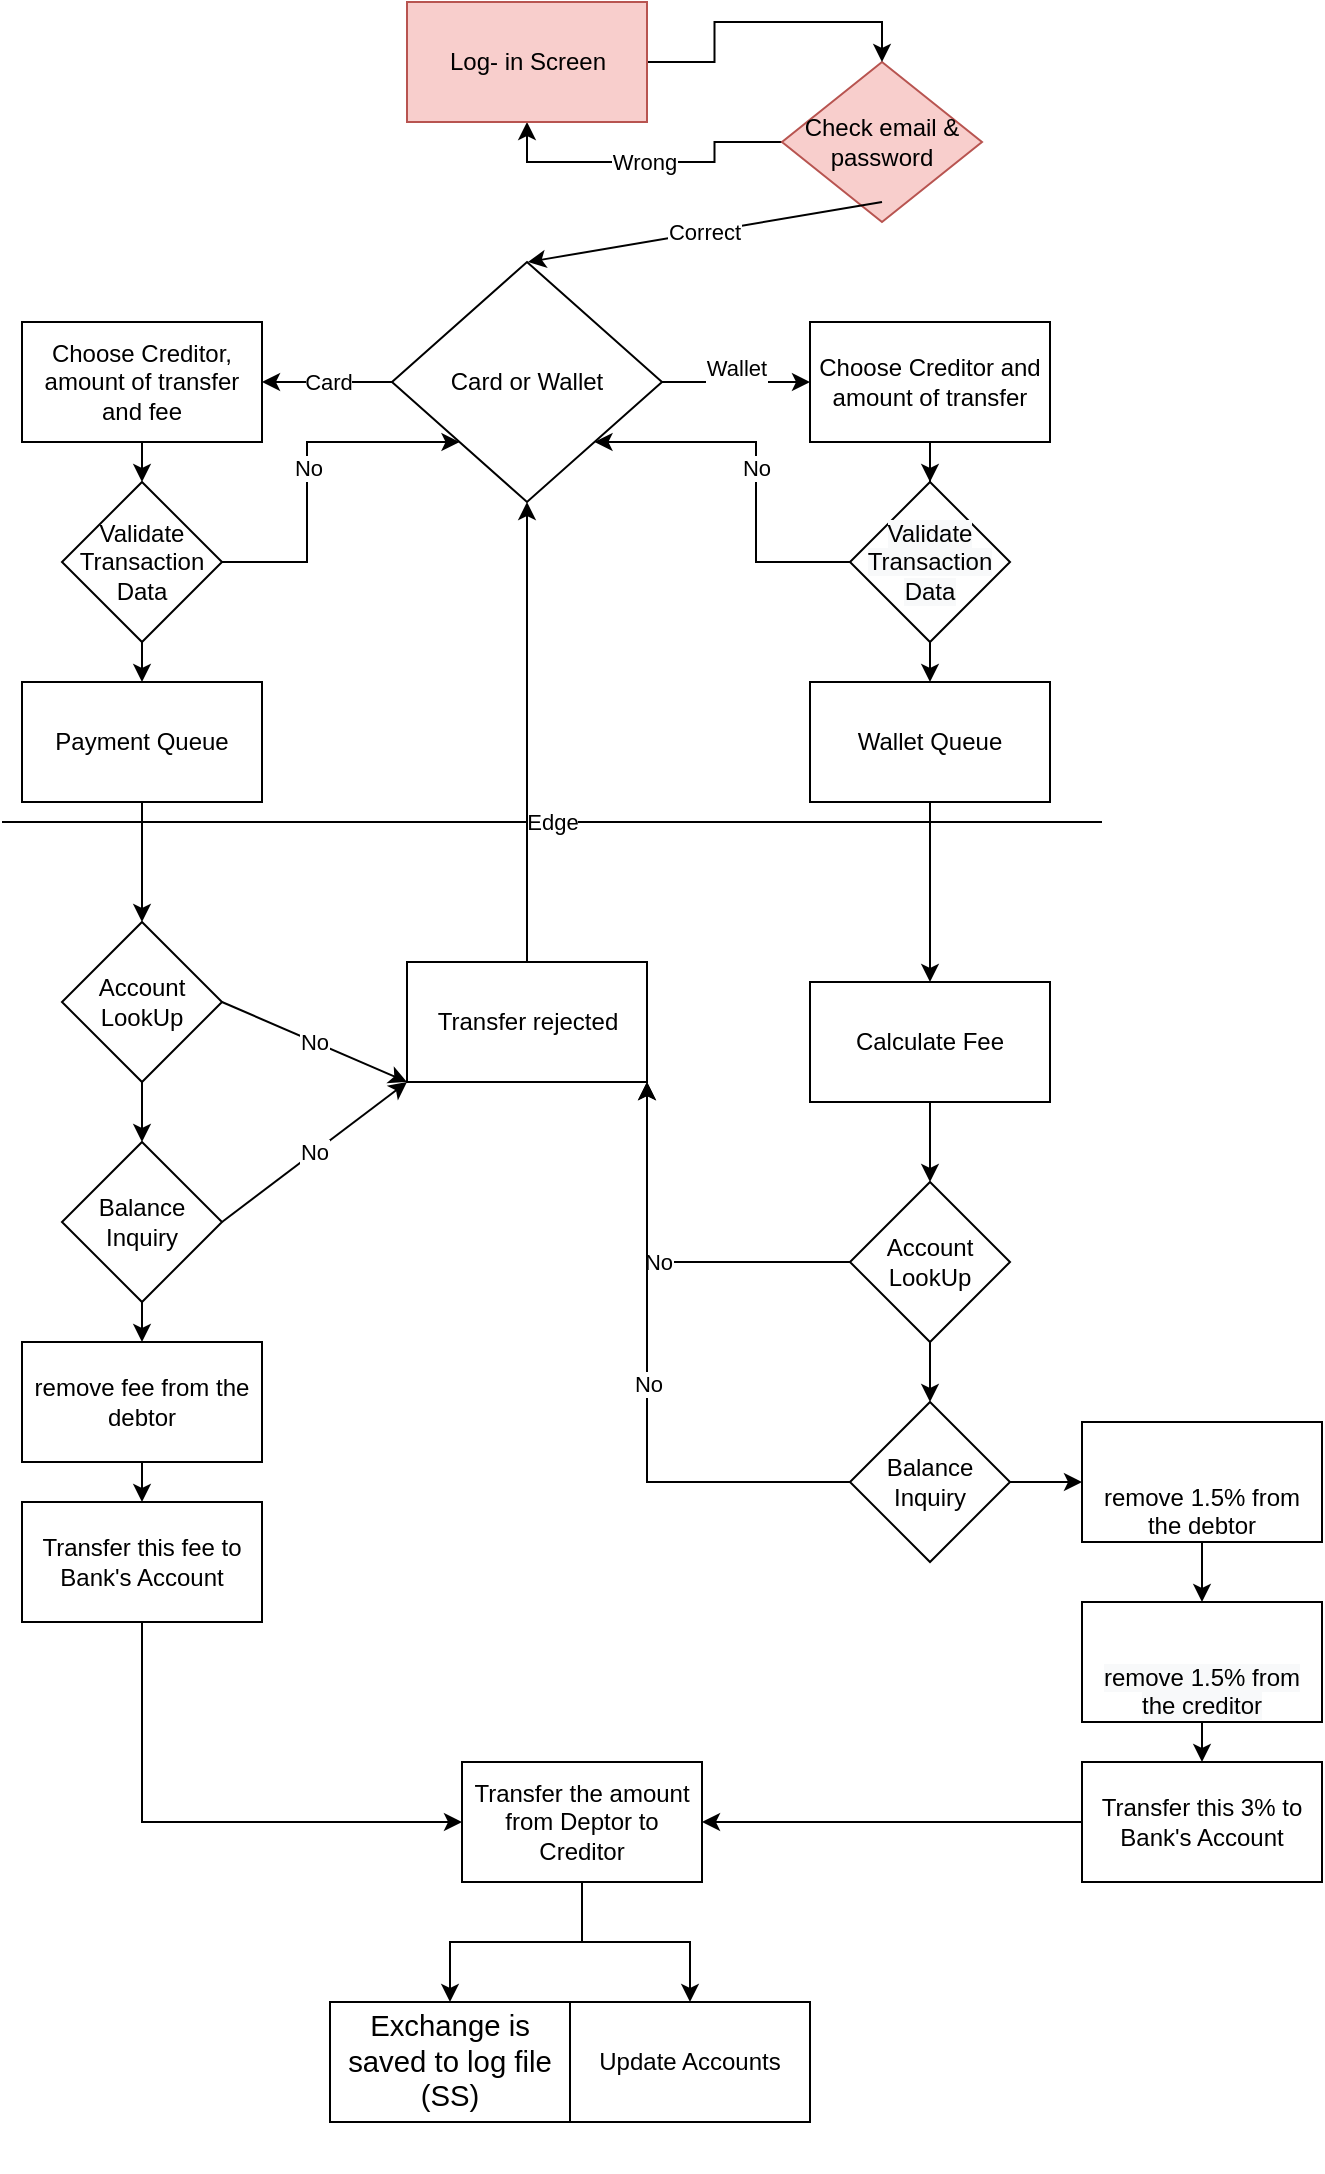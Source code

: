 <mxfile version="16.0.0" type="github" pages="2">
  <diagram id="C5RBs43oDa-KdzZeNtuy" name="Payment &amp; Wallet">
    <mxGraphModel dx="868" dy="450" grid="1" gridSize="10" guides="1" tooltips="1" connect="1" arrows="1" fold="1" page="1" pageScale="1" pageWidth="827" pageHeight="1169" math="0" shadow="0">
      <root>
        <mxCell id="WIyWlLk6GJQsqaUBKTNV-0" />
        <mxCell id="WIyWlLk6GJQsqaUBKTNV-1" parent="WIyWlLk6GJQsqaUBKTNV-0" />
        <mxCell id="jiWPsRULAdNwWH0B6eo_-13" value="&lt;div&gt;Card or Wallet &lt;/div&gt;" style="rhombus;whiteSpace=wrap;html=1;" parent="WIyWlLk6GJQsqaUBKTNV-1" vertex="1">
          <mxGeometry x="205" y="130" width="135" height="120" as="geometry" />
        </mxCell>
        <mxCell id="jiWPsRULAdNwWH0B6eo_-16" value="&lt;div&gt;Wallet&lt;/div&gt;&lt;div&gt;&lt;br&gt;&lt;/div&gt;" style="endArrow=classic;html=1;rounded=0;exitX=1;exitY=0.5;exitDx=0;exitDy=0;entryX=0;entryY=0.5;entryDx=0;entryDy=0;" parent="WIyWlLk6GJQsqaUBKTNV-1" source="jiWPsRULAdNwWH0B6eo_-13" edge="1" target="oGs9uQ9BPyMRuh5oc1LU-45">
          <mxGeometry width="50" height="50" relative="1" as="geometry">
            <mxPoint x="340" y="180" as="sourcePoint" />
            <mxPoint x="454" y="180" as="targetPoint" />
          </mxGeometry>
        </mxCell>
        <mxCell id="jiWPsRULAdNwWH0B6eo_-17" value="Card" style="endArrow=classic;html=1;rounded=0;exitX=0;exitY=0.5;exitDx=0;exitDy=0;" parent="WIyWlLk6GJQsqaUBKTNV-1" edge="1" target="oGs9uQ9BPyMRuh5oc1LU-2" source="jiWPsRULAdNwWH0B6eo_-13">
          <mxGeometry width="50" height="50" relative="1" as="geometry">
            <mxPoint x="205" y="180" as="sourcePoint" />
            <mxPoint x="130" y="260" as="targetPoint" />
          </mxGeometry>
        </mxCell>
        <mxCell id="oGs9uQ9BPyMRuh5oc1LU-97" style="edgeStyle=orthogonalEdgeStyle;rounded=0;orthogonalLoop=1;jettySize=auto;html=1;exitX=0.5;exitY=1;exitDx=0;exitDy=0;entryX=0.5;entryY=0;entryDx=0;entryDy=0;" edge="1" parent="WIyWlLk6GJQsqaUBKTNV-1" source="oGs9uQ9BPyMRuh5oc1LU-2" target="oGs9uQ9BPyMRuh5oc1LU-94">
          <mxGeometry relative="1" as="geometry">
            <mxPoint x="80" y="230" as="targetPoint" />
          </mxGeometry>
        </mxCell>
        <mxCell id="oGs9uQ9BPyMRuh5oc1LU-2" value="&lt;span style=&quot;font-family: &amp;#34;helvetica&amp;#34;&quot;&gt;Choose Creditor, amount of transfer and fee&lt;/span&gt;" style="rounded=0;whiteSpace=wrap;html=1;" vertex="1" parent="WIyWlLk6GJQsqaUBKTNV-1">
          <mxGeometry x="20" y="160" width="120" height="60" as="geometry" />
        </mxCell>
        <mxCell id="oGs9uQ9BPyMRuh5oc1LU-27" value="" style="edgeStyle=orthogonalEdgeStyle;rounded=0;orthogonalLoop=1;jettySize=auto;html=1;" edge="1" parent="WIyWlLk6GJQsqaUBKTNV-1" source="oGs9uQ9BPyMRuh5oc1LU-19" target="oGs9uQ9BPyMRuh5oc1LU-26">
          <mxGeometry relative="1" as="geometry" />
        </mxCell>
        <mxCell id="oGs9uQ9BPyMRuh5oc1LU-19" value="Transfer this 3% to Bank&#39;s Account" style="whiteSpace=wrap;html=1;" vertex="1" parent="WIyWlLk6GJQsqaUBKTNV-1">
          <mxGeometry x="550" y="880" width="120" height="60" as="geometry" />
        </mxCell>
        <mxCell id="oGs9uQ9BPyMRuh5oc1LU-69" value="" style="edgeStyle=orthogonalEdgeStyle;rounded=0;orthogonalLoop=1;jettySize=auto;html=1;" edge="1" parent="WIyWlLk6GJQsqaUBKTNV-1" source="oGs9uQ9BPyMRuh5oc1LU-26" target="oGs9uQ9BPyMRuh5oc1LU-68">
          <mxGeometry relative="1" as="geometry" />
        </mxCell>
        <mxCell id="oGs9uQ9BPyMRuh5oc1LU-71" value="" style="edgeStyle=orthogonalEdgeStyle;rounded=0;orthogonalLoop=1;jettySize=auto;html=1;" edge="1" parent="WIyWlLk6GJQsqaUBKTNV-1" source="oGs9uQ9BPyMRuh5oc1LU-26" target="oGs9uQ9BPyMRuh5oc1LU-70">
          <mxGeometry relative="1" as="geometry" />
        </mxCell>
        <mxCell id="oGs9uQ9BPyMRuh5oc1LU-26" value="Transfer the amount from Deptor to Creditor" style="whiteSpace=wrap;html=1;" vertex="1" parent="WIyWlLk6GJQsqaUBKTNV-1">
          <mxGeometry x="240" y="880" width="120" height="60" as="geometry" />
        </mxCell>
        <mxCell id="oGs9uQ9BPyMRuh5oc1LU-88" value="Wrong" style="edgeStyle=orthogonalEdgeStyle;rounded=0;orthogonalLoop=1;jettySize=auto;html=1;exitX=0;exitY=0.5;exitDx=0;exitDy=0;entryX=0.5;entryY=1;entryDx=0;entryDy=0;" edge="1" parent="WIyWlLk6GJQsqaUBKTNV-1" source="oGs9uQ9BPyMRuh5oc1LU-33" target="oGs9uQ9BPyMRuh5oc1LU-36">
          <mxGeometry relative="1" as="geometry" />
        </mxCell>
        <mxCell id="oGs9uQ9BPyMRuh5oc1LU-33" value="Check email &amp;amp; password" style="rhombus;whiteSpace=wrap;html=1;fillColor=#f8cecc;strokeColor=#b85450;" vertex="1" parent="WIyWlLk6GJQsqaUBKTNV-1">
          <mxGeometry x="400" y="30" width="100" height="80" as="geometry" />
        </mxCell>
        <mxCell id="oGs9uQ9BPyMRuh5oc1LU-86" style="edgeStyle=orthogonalEdgeStyle;rounded=0;orthogonalLoop=1;jettySize=auto;html=1;exitX=1;exitY=0.5;exitDx=0;exitDy=0;entryX=0.5;entryY=0;entryDx=0;entryDy=0;" edge="1" parent="WIyWlLk6GJQsqaUBKTNV-1" source="oGs9uQ9BPyMRuh5oc1LU-36" target="oGs9uQ9BPyMRuh5oc1LU-33">
          <mxGeometry relative="1" as="geometry" />
        </mxCell>
        <mxCell id="oGs9uQ9BPyMRuh5oc1LU-36" value="Log- in Screen" style="rounded=0;whiteSpace=wrap;html=1;fillColor=#f8cecc;strokeColor=#b85450;" vertex="1" parent="WIyWlLk6GJQsqaUBKTNV-1">
          <mxGeometry x="212.5" width="120" height="60" as="geometry" />
        </mxCell>
        <mxCell id="oGs9uQ9BPyMRuh5oc1LU-39" value="Correct" style="endArrow=classic;html=1;rounded=0;exitX=0.5;exitY=1;exitDx=0;exitDy=0;" edge="1" parent="WIyWlLk6GJQsqaUBKTNV-1">
          <mxGeometry width="50" height="50" relative="1" as="geometry">
            <mxPoint x="450" y="100" as="sourcePoint" />
            <mxPoint x="273" y="130" as="targetPoint" />
          </mxGeometry>
        </mxCell>
        <mxCell id="oGs9uQ9BPyMRuh5oc1LU-98" style="edgeStyle=orthogonalEdgeStyle;rounded=0;orthogonalLoop=1;jettySize=auto;html=1;exitX=0.5;exitY=1;exitDx=0;exitDy=0;" edge="1" parent="WIyWlLk6GJQsqaUBKTNV-1" source="oGs9uQ9BPyMRuh5oc1LU-45" target="oGs9uQ9BPyMRuh5oc1LU-93">
          <mxGeometry relative="1" as="geometry" />
        </mxCell>
        <mxCell id="oGs9uQ9BPyMRuh5oc1LU-45" value="Choose Creditor and amount of transfer" style="rounded=0;whiteSpace=wrap;html=1;" vertex="1" parent="WIyWlLk6GJQsqaUBKTNV-1">
          <mxGeometry x="414" y="160" width="120" height="60" as="geometry" />
        </mxCell>
        <mxCell id="oGs9uQ9BPyMRuh5oc1LU-52" value="" style="edgeStyle=orthogonalEdgeStyle;rounded=0;orthogonalLoop=1;jettySize=auto;html=1;" edge="1" parent="WIyWlLk6GJQsqaUBKTNV-1" source="oGs9uQ9BPyMRuh5oc1LU-48" target="oGs9uQ9BPyMRuh5oc1LU-51">
          <mxGeometry relative="1" as="geometry" />
        </mxCell>
        <mxCell id="oGs9uQ9BPyMRuh5oc1LU-48" value="Wallet Queue" style="whiteSpace=wrap;html=1;rounded=0;" vertex="1" parent="WIyWlLk6GJQsqaUBKTNV-1">
          <mxGeometry x="414" y="340" width="120" height="60" as="geometry" />
        </mxCell>
        <mxCell id="oGs9uQ9BPyMRuh5oc1LU-50" value="Edge" style="endArrow=none;html=1;rounded=0;" edge="1" parent="WIyWlLk6GJQsqaUBKTNV-1">
          <mxGeometry width="50" height="50" relative="1" as="geometry">
            <mxPoint x="10" y="410" as="sourcePoint" />
            <mxPoint x="560" y="410" as="targetPoint" />
          </mxGeometry>
        </mxCell>
        <mxCell id="oGs9uQ9BPyMRuh5oc1LU-51" value="Calculate Fee" style="whiteSpace=wrap;html=1;rounded=0;" vertex="1" parent="WIyWlLk6GJQsqaUBKTNV-1">
          <mxGeometry x="414" y="490" width="120" height="60" as="geometry" />
        </mxCell>
        <mxCell id="oGs9uQ9BPyMRuh5oc1LU-60" value="" style="edgeStyle=orthogonalEdgeStyle;rounded=0;orthogonalLoop=1;jettySize=auto;html=1;" edge="1" parent="WIyWlLk6GJQsqaUBKTNV-1" source="oGs9uQ9BPyMRuh5oc1LU-53" target="oGs9uQ9BPyMRuh5oc1LU-59">
          <mxGeometry relative="1" as="geometry" />
        </mxCell>
        <mxCell id="oGs9uQ9BPyMRuh5oc1LU-91" value="No" style="edgeStyle=orthogonalEdgeStyle;rounded=0;orthogonalLoop=1;jettySize=auto;html=1;exitX=0;exitY=0.5;exitDx=0;exitDy=0;entryX=1;entryY=1;entryDx=0;entryDy=0;" edge="1" parent="WIyWlLk6GJQsqaUBKTNV-1" source="oGs9uQ9BPyMRuh5oc1LU-53" target="oGs9uQ9BPyMRuh5oc1LU-56">
          <mxGeometry relative="1" as="geometry" />
        </mxCell>
        <mxCell id="oGs9uQ9BPyMRuh5oc1LU-53" value="Account LookUp" style="rhombus;whiteSpace=wrap;html=1;" vertex="1" parent="WIyWlLk6GJQsqaUBKTNV-1">
          <mxGeometry x="434" y="590" width="80" height="80" as="geometry" />
        </mxCell>
        <mxCell id="oGs9uQ9BPyMRuh5oc1LU-54" value="" style="endArrow=classic;html=1;rounded=0;entryX=0.5;entryY=0;entryDx=0;entryDy=0;exitX=0.5;exitY=1;exitDx=0;exitDy=0;" edge="1" parent="WIyWlLk6GJQsqaUBKTNV-1" source="oGs9uQ9BPyMRuh5oc1LU-51" target="oGs9uQ9BPyMRuh5oc1LU-53">
          <mxGeometry width="50" height="50" relative="1" as="geometry">
            <mxPoint x="310" y="640" as="sourcePoint" />
            <mxPoint x="360" y="590" as="targetPoint" />
          </mxGeometry>
        </mxCell>
        <mxCell id="oGs9uQ9BPyMRuh5oc1LU-56" value="Transfer rejected" style="whiteSpace=wrap;html=1;" vertex="1" parent="WIyWlLk6GJQsqaUBKTNV-1">
          <mxGeometry x="212.5" y="480" width="120" height="60" as="geometry" />
        </mxCell>
        <mxCell id="oGs9uQ9BPyMRuh5oc1LU-57" value="" style="endArrow=classic;html=1;rounded=0;exitX=0.5;exitY=0;exitDx=0;exitDy=0;entryX=0.5;entryY=1;entryDx=0;entryDy=0;" edge="1" parent="WIyWlLk6GJQsqaUBKTNV-1" source="oGs9uQ9BPyMRuh5oc1LU-56" target="jiWPsRULAdNwWH0B6eo_-13">
          <mxGeometry width="50" height="50" relative="1" as="geometry">
            <mxPoint x="310" y="260" as="sourcePoint" />
            <mxPoint x="360" y="210" as="targetPoint" />
          </mxGeometry>
        </mxCell>
        <mxCell id="oGs9uQ9BPyMRuh5oc1LU-63" value="" style="edgeStyle=orthogonalEdgeStyle;rounded=0;orthogonalLoop=1;jettySize=auto;html=1;" edge="1" parent="WIyWlLk6GJQsqaUBKTNV-1" source="oGs9uQ9BPyMRuh5oc1LU-59" target="oGs9uQ9BPyMRuh5oc1LU-62">
          <mxGeometry relative="1" as="geometry" />
        </mxCell>
        <mxCell id="oGs9uQ9BPyMRuh5oc1LU-92" value="No" style="edgeStyle=orthogonalEdgeStyle;rounded=0;orthogonalLoop=1;jettySize=auto;html=1;exitX=0;exitY=0.5;exitDx=0;exitDy=0;entryX=1;entryY=1;entryDx=0;entryDy=0;" edge="1" parent="WIyWlLk6GJQsqaUBKTNV-1" source="oGs9uQ9BPyMRuh5oc1LU-59" target="oGs9uQ9BPyMRuh5oc1LU-56">
          <mxGeometry relative="1" as="geometry" />
        </mxCell>
        <mxCell id="oGs9uQ9BPyMRuh5oc1LU-59" value="Balance Inquiry" style="rhombus;whiteSpace=wrap;html=1;" vertex="1" parent="WIyWlLk6GJQsqaUBKTNV-1">
          <mxGeometry x="434" y="700" width="80" height="80" as="geometry" />
        </mxCell>
        <mxCell id="oGs9uQ9BPyMRuh5oc1LU-65" value="" style="edgeStyle=orthogonalEdgeStyle;rounded=0;orthogonalLoop=1;jettySize=auto;html=1;" edge="1" parent="WIyWlLk6GJQsqaUBKTNV-1" source="oGs9uQ9BPyMRuh5oc1LU-62" target="oGs9uQ9BPyMRuh5oc1LU-64">
          <mxGeometry relative="1" as="geometry" />
        </mxCell>
        <mxCell id="oGs9uQ9BPyMRuh5oc1LU-62" value="&lt;br&gt;&lt;br&gt;remove 1.5% from the debtor&lt;br&gt;" style="whiteSpace=wrap;html=1;" vertex="1" parent="WIyWlLk6GJQsqaUBKTNV-1">
          <mxGeometry x="550" y="710" width="120" height="60" as="geometry" />
        </mxCell>
        <mxCell id="oGs9uQ9BPyMRuh5oc1LU-64" value="&lt;br&gt;&lt;br&gt;&lt;span style=&quot;color: rgb(0 , 0 , 0) ; font-family: &amp;#34;helvetica&amp;#34; ; font-size: 12px ; font-style: normal ; font-weight: 400 ; letter-spacing: normal ; text-align: center ; text-indent: 0px ; text-transform: none ; word-spacing: 0px ; background-color: rgb(248 , 249 , 250) ; display: inline ; float: none&quot;&gt;remove 1.5% from the creditor&lt;/span&gt;&lt;br&gt;" style="whiteSpace=wrap;html=1;" vertex="1" parent="WIyWlLk6GJQsqaUBKTNV-1">
          <mxGeometry x="550" y="800" width="120" height="60" as="geometry" />
        </mxCell>
        <mxCell id="oGs9uQ9BPyMRuh5oc1LU-67" value="" style="endArrow=classic;html=1;rounded=0;exitX=0.5;exitY=1;exitDx=0;exitDy=0;entryX=0.5;entryY=0;entryDx=0;entryDy=0;" edge="1" parent="WIyWlLk6GJQsqaUBKTNV-1" source="oGs9uQ9BPyMRuh5oc1LU-64" target="oGs9uQ9BPyMRuh5oc1LU-19">
          <mxGeometry width="50" height="50" relative="1" as="geometry">
            <mxPoint x="630" y="890" as="sourcePoint" />
            <mxPoint x="680" y="840" as="targetPoint" />
          </mxGeometry>
        </mxCell>
        <mxCell id="oGs9uQ9BPyMRuh5oc1LU-68" value="&#xa;&#xa;&lt;b style=&quot;font-weight: normal&quot; id=&quot;docs-internal-guid-dbb8c8f2-7fff-a67b-86fc-b061e086bc53&quot;&gt;&lt;span style=&quot;font-size: 11pt; font-family: arial; color: rgb(0, 0, 0); background-color: transparent; font-weight: 400; font-style: normal; font-variant: normal; text-decoration: none; vertical-align: baseline;&quot;&gt;Exchange is saved to log file (SS)&lt;/span&gt;&lt;/b&gt;&#xa;&#xa;" style="whiteSpace=wrap;html=1;" vertex="1" parent="WIyWlLk6GJQsqaUBKTNV-1">
          <mxGeometry x="174" y="1000" width="120" height="60" as="geometry" />
        </mxCell>
        <mxCell id="oGs9uQ9BPyMRuh5oc1LU-70" value="Update Accounts" style="whiteSpace=wrap;html=1;" vertex="1" parent="WIyWlLk6GJQsqaUBKTNV-1">
          <mxGeometry x="294" y="1000" width="120" height="60" as="geometry" />
        </mxCell>
        <mxCell id="oGs9uQ9BPyMRuh5oc1LU-72" value="Payment Queue" style="whiteSpace=wrap;html=1;rounded=0;" vertex="1" parent="WIyWlLk6GJQsqaUBKTNV-1">
          <mxGeometry x="20" y="340" width="120" height="60" as="geometry" />
        </mxCell>
        <mxCell id="oGs9uQ9BPyMRuh5oc1LU-74" value="Account LookUp" style="rhombus;whiteSpace=wrap;html=1;" vertex="1" parent="WIyWlLk6GJQsqaUBKTNV-1">
          <mxGeometry x="40" y="460" width="80" height="80" as="geometry" />
        </mxCell>
        <mxCell id="oGs9uQ9BPyMRuh5oc1LU-75" value="Balance Inquiry" style="rhombus;whiteSpace=wrap;html=1;" vertex="1" parent="WIyWlLk6GJQsqaUBKTNV-1">
          <mxGeometry x="40" y="570" width="80" height="80" as="geometry" />
        </mxCell>
        <mxCell id="oGs9uQ9BPyMRuh5oc1LU-76" value="remove fee from the debtor" style="whiteSpace=wrap;html=1;" vertex="1" parent="WIyWlLk6GJQsqaUBKTNV-1">
          <mxGeometry x="20" y="670" width="120" height="60" as="geometry" />
        </mxCell>
        <mxCell id="oGs9uQ9BPyMRuh5oc1LU-77" value="" style="endArrow=classic;html=1;rounded=0;exitX=0.5;exitY=1;exitDx=0;exitDy=0;entryX=0.5;entryY=0;entryDx=0;entryDy=0;" edge="1" parent="WIyWlLk6GJQsqaUBKTNV-1" source="oGs9uQ9BPyMRuh5oc1LU-72" target="oGs9uQ9BPyMRuh5oc1LU-74">
          <mxGeometry width="50" height="50" relative="1" as="geometry">
            <mxPoint x="300" y="470" as="sourcePoint" />
            <mxPoint x="350" y="420" as="targetPoint" />
          </mxGeometry>
        </mxCell>
        <mxCell id="oGs9uQ9BPyMRuh5oc1LU-78" value="No" style="endArrow=classic;html=1;rounded=0;exitX=1;exitY=0.5;exitDx=0;exitDy=0;entryX=0;entryY=1;entryDx=0;entryDy=0;" edge="1" parent="WIyWlLk6GJQsqaUBKTNV-1" source="oGs9uQ9BPyMRuh5oc1LU-74" target="oGs9uQ9BPyMRuh5oc1LU-56">
          <mxGeometry width="50" height="50" relative="1" as="geometry">
            <mxPoint x="300" y="540" as="sourcePoint" />
            <mxPoint x="350" y="490" as="targetPoint" />
          </mxGeometry>
        </mxCell>
        <mxCell id="oGs9uQ9BPyMRuh5oc1LU-79" value="" style="endArrow=classic;html=1;rounded=0;exitX=0.5;exitY=1;exitDx=0;exitDy=0;" edge="1" parent="WIyWlLk6GJQsqaUBKTNV-1" source="oGs9uQ9BPyMRuh5oc1LU-74" target="oGs9uQ9BPyMRuh5oc1LU-75">
          <mxGeometry width="50" height="50" relative="1" as="geometry">
            <mxPoint x="300" y="540" as="sourcePoint" />
            <mxPoint x="350" y="490" as="targetPoint" />
          </mxGeometry>
        </mxCell>
        <mxCell id="oGs9uQ9BPyMRuh5oc1LU-80" value="No" style="endArrow=classic;html=1;rounded=0;exitX=1;exitY=0.5;exitDx=0;exitDy=0;entryX=0;entryY=1;entryDx=0;entryDy=0;" edge="1" parent="WIyWlLk6GJQsqaUBKTNV-1" source="oGs9uQ9BPyMRuh5oc1LU-75" target="oGs9uQ9BPyMRuh5oc1LU-56">
          <mxGeometry width="50" height="50" relative="1" as="geometry">
            <mxPoint x="300" y="540" as="sourcePoint" />
            <mxPoint x="350" y="490" as="targetPoint" />
          </mxGeometry>
        </mxCell>
        <mxCell id="oGs9uQ9BPyMRuh5oc1LU-81" value="" style="endArrow=classic;html=1;rounded=0;exitX=0.5;exitY=1;exitDx=0;exitDy=0;" edge="1" parent="WIyWlLk6GJQsqaUBKTNV-1" source="oGs9uQ9BPyMRuh5oc1LU-75" target="oGs9uQ9BPyMRuh5oc1LU-76">
          <mxGeometry width="50" height="50" relative="1" as="geometry">
            <mxPoint x="300" y="540" as="sourcePoint" />
            <mxPoint x="350" y="490" as="targetPoint" />
          </mxGeometry>
        </mxCell>
        <mxCell id="oGs9uQ9BPyMRuh5oc1LU-85" style="edgeStyle=orthogonalEdgeStyle;rounded=0;orthogonalLoop=1;jettySize=auto;html=1;exitX=0.5;exitY=1;exitDx=0;exitDy=0;entryX=0;entryY=0.5;entryDx=0;entryDy=0;" edge="1" parent="WIyWlLk6GJQsqaUBKTNV-1" source="oGs9uQ9BPyMRuh5oc1LU-82" target="oGs9uQ9BPyMRuh5oc1LU-26">
          <mxGeometry relative="1" as="geometry" />
        </mxCell>
        <mxCell id="oGs9uQ9BPyMRuh5oc1LU-82" value="Transfer this fee to Bank&#39;s Account" style="whiteSpace=wrap;html=1;" vertex="1" parent="WIyWlLk6GJQsqaUBKTNV-1">
          <mxGeometry x="20" y="750" width="120" height="60" as="geometry" />
        </mxCell>
        <mxCell id="oGs9uQ9BPyMRuh5oc1LU-83" value="" style="endArrow=classic;html=1;rounded=0;entryX=0.5;entryY=0;entryDx=0;entryDy=0;exitX=0.5;exitY=1;exitDx=0;exitDy=0;" edge="1" parent="WIyWlLk6GJQsqaUBKTNV-1" source="oGs9uQ9BPyMRuh5oc1LU-76" target="oGs9uQ9BPyMRuh5oc1LU-82">
          <mxGeometry width="50" height="50" relative="1" as="geometry">
            <mxPoint x="300" y="850" as="sourcePoint" />
            <mxPoint x="350" y="800" as="targetPoint" />
          </mxGeometry>
        </mxCell>
        <mxCell id="oGs9uQ9BPyMRuh5oc1LU-99" style="edgeStyle=orthogonalEdgeStyle;rounded=0;orthogonalLoop=1;jettySize=auto;html=1;exitX=0.5;exitY=1;exitDx=0;exitDy=0;entryX=0.5;entryY=0;entryDx=0;entryDy=0;" edge="1" parent="WIyWlLk6GJQsqaUBKTNV-1" source="oGs9uQ9BPyMRuh5oc1LU-93" target="oGs9uQ9BPyMRuh5oc1LU-48">
          <mxGeometry relative="1" as="geometry" />
        </mxCell>
        <mxCell id="oGs9uQ9BPyMRuh5oc1LU-103" value="No" style="edgeStyle=orthogonalEdgeStyle;rounded=0;orthogonalLoop=1;jettySize=auto;html=1;exitX=0;exitY=0.5;exitDx=0;exitDy=0;entryX=1;entryY=1;entryDx=0;entryDy=0;" edge="1" parent="WIyWlLk6GJQsqaUBKTNV-1" source="oGs9uQ9BPyMRuh5oc1LU-93" target="jiWPsRULAdNwWH0B6eo_-13">
          <mxGeometry relative="1" as="geometry" />
        </mxCell>
        <mxCell id="oGs9uQ9BPyMRuh5oc1LU-93" value="&#xa;&#xa;&lt;span style=&quot;color: rgb(0, 0, 0); font-family: helvetica; font-size: 12px; font-style: normal; font-weight: 400; letter-spacing: normal; text-align: center; text-indent: 0px; text-transform: none; word-spacing: 0px; background-color: rgb(248, 249, 250); display: inline; float: none;&quot;&gt;Validate Transaction Data&lt;/span&gt;&#xa;&#xa;" style="rhombus;whiteSpace=wrap;html=1;" vertex="1" parent="WIyWlLk6GJQsqaUBKTNV-1">
          <mxGeometry x="434" y="240" width="80" height="80" as="geometry" />
        </mxCell>
        <mxCell id="oGs9uQ9BPyMRuh5oc1LU-102" value="No" style="edgeStyle=orthogonalEdgeStyle;rounded=0;orthogonalLoop=1;jettySize=auto;html=1;exitX=1;exitY=0.5;exitDx=0;exitDy=0;entryX=0;entryY=1;entryDx=0;entryDy=0;" edge="1" parent="WIyWlLk6GJQsqaUBKTNV-1" source="oGs9uQ9BPyMRuh5oc1LU-94" target="jiWPsRULAdNwWH0B6eo_-13">
          <mxGeometry relative="1" as="geometry" />
        </mxCell>
        <mxCell id="oGs9uQ9BPyMRuh5oc1LU-94" value="Validate Transaction Data" style="rhombus;whiteSpace=wrap;html=1;" vertex="1" parent="WIyWlLk6GJQsqaUBKTNV-1">
          <mxGeometry x="40" y="240" width="80" height="80" as="geometry" />
        </mxCell>
        <mxCell id="oGs9uQ9BPyMRuh5oc1LU-95" value="" style="endArrow=classic;html=1;rounded=0;exitX=0.5;exitY=1;exitDx=0;exitDy=0;entryX=0.5;entryY=0;entryDx=0;entryDy=0;" edge="1" parent="WIyWlLk6GJQsqaUBKTNV-1" source="oGs9uQ9BPyMRuh5oc1LU-94" target="oGs9uQ9BPyMRuh5oc1LU-72">
          <mxGeometry width="50" height="50" relative="1" as="geometry">
            <mxPoint x="300" y="370" as="sourcePoint" />
            <mxPoint x="350" y="320" as="targetPoint" />
          </mxGeometry>
        </mxCell>
      </root>
    </mxGraphModel>
  </diagram>
  <diagram id="kEtk70t6EcMc8KrhRpkO" name="Payment">
    <mxGraphModel dx="868" dy="450" grid="1" gridSize="10" guides="1" tooltips="1" connect="1" arrows="1" fold="1" page="1" pageScale="1" pageWidth="827" pageHeight="1169" math="0" shadow="0">
      <root>
        <mxCell id="iEjaclmm431INqXe0u---0" />
        <mxCell id="iEjaclmm431INqXe0u---1" parent="iEjaclmm431INqXe0u---0" />
        <mxCell id="iEjaclmm431INqXe0u---5" style="edgeStyle=orthogonalEdgeStyle;rounded=0;orthogonalLoop=1;jettySize=auto;html=1;exitX=0.5;exitY=1;exitDx=0;exitDy=0;entryX=0.5;entryY=0;entryDx=0;entryDy=0;" edge="1" parent="iEjaclmm431INqXe0u---1" source="iEjaclmm431INqXe0u---6" target="iEjaclmm431INqXe0u---27">
          <mxGeometry relative="1" as="geometry">
            <mxPoint x="80" y="230" as="targetPoint" />
          </mxGeometry>
        </mxCell>
        <mxCell id="iEjaclmm431INqXe0u---6" value="&lt;span style=&quot;font-family: &amp;#34;helvetica&amp;#34;&quot;&gt;Choose Creditor, amount of transfer and fee&lt;/span&gt;" style="rounded=0;whiteSpace=wrap;html=1;" vertex="1" parent="iEjaclmm431INqXe0u---1">
          <mxGeometry x="280" y="140" width="120" height="60" as="geometry" />
        </mxCell>
        <mxCell id="iEjaclmm431INqXe0u---7" value="" style="edgeStyle=orthogonalEdgeStyle;rounded=0;orthogonalLoop=1;jettySize=auto;html=1;" edge="1" parent="iEjaclmm431INqXe0u---1" source="iEjaclmm431INqXe0u---9" target="iEjaclmm431INqXe0u---12">
          <mxGeometry relative="1" as="geometry" />
        </mxCell>
        <mxCell id="iEjaclmm431INqXe0u---8" value="" style="edgeStyle=orthogonalEdgeStyle;rounded=0;orthogonalLoop=1;jettySize=auto;html=1;" edge="1" parent="iEjaclmm431INqXe0u---1" source="iEjaclmm431INqXe0u---9" target="iEjaclmm431INqXe0u---13">
          <mxGeometry relative="1" as="geometry" />
        </mxCell>
        <mxCell id="iEjaclmm431INqXe0u---9" value="Transfer the amount from Deptor to Creditor" style="whiteSpace=wrap;html=1;" vertex="1" parent="iEjaclmm431INqXe0u---1">
          <mxGeometry x="280" y="860" width="120" height="60" as="geometry" />
        </mxCell>
        <mxCell id="iEjaclmm431INqXe0u---10" value="Transfer rejected" style="whiteSpace=wrap;html=1;" vertex="1" parent="iEjaclmm431INqXe0u---1">
          <mxGeometry x="480" y="520" width="120" height="60" as="geometry" />
        </mxCell>
        <mxCell id="iEjaclmm431INqXe0u---12" value="&#xa;&#xa;&lt;b style=&quot;font-weight: normal&quot; id=&quot;docs-internal-guid-dbb8c8f2-7fff-a67b-86fc-b061e086bc53&quot;&gt;&lt;span style=&quot;font-size: 11pt; font-family: arial; color: rgb(0, 0, 0); background-color: transparent; font-weight: 400; font-style: normal; font-variant: normal; text-decoration: none; vertical-align: baseline;&quot;&gt;Exchange is saved to log file (SS)&lt;/span&gt;&lt;/b&gt;&#xa;&#xa;" style="whiteSpace=wrap;html=1;" vertex="1" parent="iEjaclmm431INqXe0u---1">
          <mxGeometry x="200" y="980" width="120" height="60" as="geometry" />
        </mxCell>
        <mxCell id="iEjaclmm431INqXe0u---13" value="Update Accounts" style="whiteSpace=wrap;html=1;" vertex="1" parent="iEjaclmm431INqXe0u---1">
          <mxGeometry x="360" y="980" width="120" height="60" as="geometry" />
        </mxCell>
        <mxCell id="iEjaclmm431INqXe0u---14" value="Payment Queue" style="whiteSpace=wrap;html=1;rounded=0;" vertex="1" parent="iEjaclmm431INqXe0u---1">
          <mxGeometry x="280" y="340" width="120" height="60" as="geometry" />
        </mxCell>
        <mxCell id="iEjaclmm431INqXe0u---15" value="Account LookUp" style="rhombus;whiteSpace=wrap;html=1;" vertex="1" parent="iEjaclmm431INqXe0u---1">
          <mxGeometry x="300" y="440" width="80" height="80" as="geometry" />
        </mxCell>
        <mxCell id="iEjaclmm431INqXe0u---16" value="Balance Inquiry" style="rhombus;whiteSpace=wrap;html=1;" vertex="1" parent="iEjaclmm431INqXe0u---1">
          <mxGeometry x="300" y="560" width="80" height="80" as="geometry" />
        </mxCell>
        <mxCell id="iEjaclmm431INqXe0u---17" value="remove fee from the debtor" style="whiteSpace=wrap;html=1;" vertex="1" parent="iEjaclmm431INqXe0u---1">
          <mxGeometry x="280" y="680" width="120" height="60" as="geometry" />
        </mxCell>
        <mxCell id="iEjaclmm431INqXe0u---18" value="" style="endArrow=classic;html=1;rounded=0;exitX=0.5;exitY=1;exitDx=0;exitDy=0;entryX=0.5;entryY=0;entryDx=0;entryDy=0;" edge="1" parent="iEjaclmm431INqXe0u---1" source="iEjaclmm431INqXe0u---14" target="iEjaclmm431INqXe0u---15">
          <mxGeometry width="50" height="50" relative="1" as="geometry">
            <mxPoint x="300" y="470" as="sourcePoint" />
            <mxPoint x="350" y="420" as="targetPoint" />
          </mxGeometry>
        </mxCell>
        <mxCell id="iEjaclmm431INqXe0u---19" value="No" style="endArrow=classic;html=1;rounded=0;exitX=1;exitY=0.5;exitDx=0;exitDy=0;entryX=0;entryY=0.5;entryDx=0;entryDy=0;" edge="1" parent="iEjaclmm431INqXe0u---1" source="iEjaclmm431INqXe0u---15" target="iEjaclmm431INqXe0u---10">
          <mxGeometry width="50" height="50" relative="1" as="geometry">
            <mxPoint x="300" y="540" as="sourcePoint" />
            <mxPoint x="350" y="490" as="targetPoint" />
          </mxGeometry>
        </mxCell>
        <mxCell id="iEjaclmm431INqXe0u---20" value="" style="endArrow=classic;html=1;rounded=0;exitX=0.5;exitY=1;exitDx=0;exitDy=0;" edge="1" parent="iEjaclmm431INqXe0u---1" source="iEjaclmm431INqXe0u---15" target="iEjaclmm431INqXe0u---16">
          <mxGeometry width="50" height="50" relative="1" as="geometry">
            <mxPoint x="300" y="540" as="sourcePoint" />
            <mxPoint x="350" y="490" as="targetPoint" />
          </mxGeometry>
        </mxCell>
        <mxCell id="iEjaclmm431INqXe0u---21" value="No" style="endArrow=classic;html=1;rounded=0;exitX=1;exitY=0.5;exitDx=0;exitDy=0;entryX=0;entryY=0.5;entryDx=0;entryDy=0;" edge="1" parent="iEjaclmm431INqXe0u---1" source="iEjaclmm431INqXe0u---16" target="iEjaclmm431INqXe0u---10">
          <mxGeometry width="50" height="50" relative="1" as="geometry">
            <mxPoint x="300" y="540" as="sourcePoint" />
            <mxPoint x="350" y="490" as="targetPoint" />
          </mxGeometry>
        </mxCell>
        <mxCell id="iEjaclmm431INqXe0u---22" value="" style="endArrow=classic;html=1;rounded=0;exitX=0.5;exitY=1;exitDx=0;exitDy=0;" edge="1" parent="iEjaclmm431INqXe0u---1" source="iEjaclmm431INqXe0u---16" target="iEjaclmm431INqXe0u---17">
          <mxGeometry width="50" height="50" relative="1" as="geometry">
            <mxPoint x="340" y="660" as="sourcePoint" />
            <mxPoint x="350" y="510" as="targetPoint" />
          </mxGeometry>
        </mxCell>
        <mxCell id="iEjaclmm431INqXe0u---29" style="edgeStyle=orthogonalEdgeStyle;rounded=0;orthogonalLoop=1;jettySize=auto;html=1;exitX=0.5;exitY=1;exitDx=0;exitDy=0;entryX=0.5;entryY=0;entryDx=0;entryDy=0;" edge="1" parent="iEjaclmm431INqXe0u---1" source="iEjaclmm431INqXe0u---24" target="iEjaclmm431INqXe0u---9">
          <mxGeometry relative="1" as="geometry" />
        </mxCell>
        <mxCell id="iEjaclmm431INqXe0u---24" value="Transfer this fee to Bank&#39;s Account" style="whiteSpace=wrap;html=1;" vertex="1" parent="iEjaclmm431INqXe0u---1">
          <mxGeometry x="280" y="770" width="120" height="60" as="geometry" />
        </mxCell>
        <mxCell id="iEjaclmm431INqXe0u---25" value="" style="endArrow=classic;html=1;rounded=0;entryX=0.5;entryY=0;entryDx=0;entryDy=0;exitX=0.5;exitY=1;exitDx=0;exitDy=0;" edge="1" parent="iEjaclmm431INqXe0u---1" source="iEjaclmm431INqXe0u---17" target="iEjaclmm431INqXe0u---24">
          <mxGeometry width="50" height="50" relative="1" as="geometry">
            <mxPoint x="300" y="870" as="sourcePoint" />
            <mxPoint x="350" y="820" as="targetPoint" />
          </mxGeometry>
        </mxCell>
        <mxCell id="iEjaclmm431INqXe0u---27" value="Validate Transaction Data" style="rhombus;whiteSpace=wrap;html=1;" vertex="1" parent="iEjaclmm431INqXe0u---1">
          <mxGeometry x="300" y="240" width="80" height="80" as="geometry" />
        </mxCell>
        <mxCell id="iEjaclmm431INqXe0u---28" value="" style="endArrow=classic;html=1;rounded=0;exitX=0.5;exitY=1;exitDx=0;exitDy=0;entryX=0.5;entryY=0;entryDx=0;entryDy=0;" edge="1" parent="iEjaclmm431INqXe0u---1" source="iEjaclmm431INqXe0u---27" target="iEjaclmm431INqXe0u---14">
          <mxGeometry width="50" height="50" relative="1" as="geometry">
            <mxPoint x="300" y="370" as="sourcePoint" />
            <mxPoint x="350" y="320" as="targetPoint" />
          </mxGeometry>
        </mxCell>
        <mxCell id="3zVLUj8eHwWYS5VKRJCk-0" value="Wrong" style="edgeStyle=orthogonalEdgeStyle;rounded=0;orthogonalLoop=1;jettySize=auto;html=1;exitX=0;exitY=0.5;exitDx=0;exitDy=0;entryX=1;entryY=0.75;entryDx=0;entryDy=0;" edge="1" parent="iEjaclmm431INqXe0u---1" source="3zVLUj8eHwWYS5VKRJCk-1" target="3zVLUj8eHwWYS5VKRJCk-3">
          <mxGeometry relative="1" as="geometry" />
        </mxCell>
        <mxCell id="3zVLUj8eHwWYS5VKRJCk-4" style="edgeStyle=orthogonalEdgeStyle;rounded=0;orthogonalLoop=1;jettySize=auto;html=1;exitX=0.5;exitY=1;exitDx=0;exitDy=0;entryX=0.5;entryY=0;entryDx=0;entryDy=0;" edge="1" parent="iEjaclmm431INqXe0u---1" source="3zVLUj8eHwWYS5VKRJCk-1" target="iEjaclmm431INqXe0u---6">
          <mxGeometry relative="1" as="geometry" />
        </mxCell>
        <mxCell id="3zVLUj8eHwWYS5VKRJCk-1" value="Check email &amp;amp; password" style="rhombus;whiteSpace=wrap;html=1;fillColor=#f8cecc;strokeColor=#b85450;" vertex="1" parent="iEjaclmm431INqXe0u---1">
          <mxGeometry x="290" y="40" width="100" height="80" as="geometry" />
        </mxCell>
        <mxCell id="3zVLUj8eHwWYS5VKRJCk-2" style="edgeStyle=orthogonalEdgeStyle;rounded=0;orthogonalLoop=1;jettySize=auto;html=1;exitX=0.5;exitY=0;exitDx=0;exitDy=0;entryX=0.5;entryY=0;entryDx=0;entryDy=0;" edge="1" parent="iEjaclmm431INqXe0u---1" source="3zVLUj8eHwWYS5VKRJCk-3" target="3zVLUj8eHwWYS5VKRJCk-1">
          <mxGeometry relative="1" as="geometry" />
        </mxCell>
        <mxCell id="3zVLUj8eHwWYS5VKRJCk-3" value="Log- in Screen" style="rounded=0;whiteSpace=wrap;html=1;fillColor=#f8cecc;strokeColor=#b85450;" vertex="1" parent="iEjaclmm431INqXe0u---1">
          <mxGeometry x="100" y="30" width="120" height="60" as="geometry" />
        </mxCell>
        <mxCell id="enLLVWy1Hdl8rnUrBIns-0" value="Edge" style="endArrow=none;html=1;rounded=0;" edge="1" parent="iEjaclmm431INqXe0u---1">
          <mxGeometry width="50" height="50" relative="1" as="geometry">
            <mxPoint x="90" y="410" as="sourcePoint" />
            <mxPoint x="640" y="410" as="targetPoint" />
          </mxGeometry>
        </mxCell>
      </root>
    </mxGraphModel>
  </diagram>
</mxfile>
